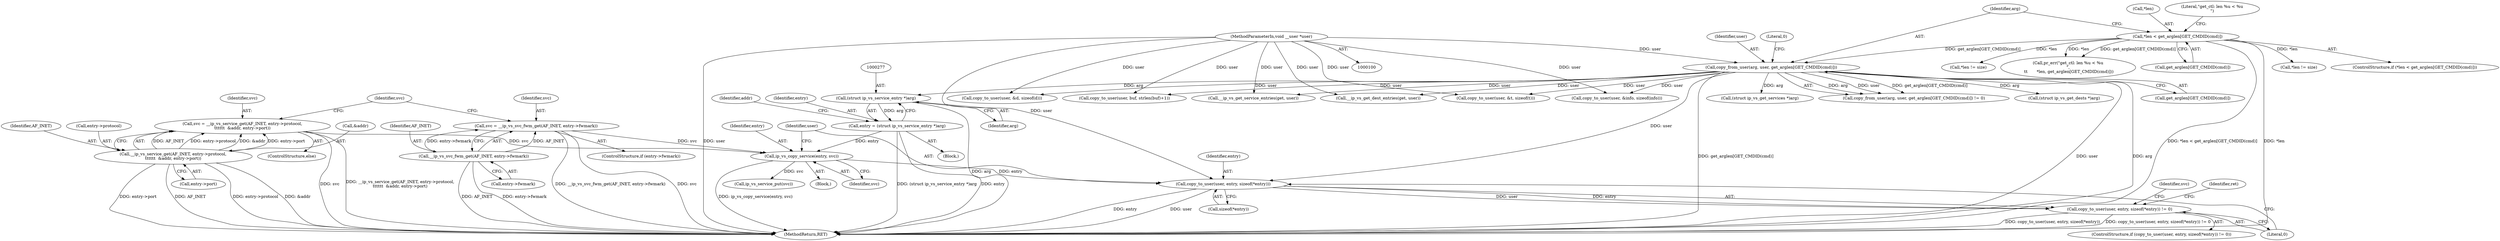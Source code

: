 digraph "0_linux_04bcef2a83f40c6db24222b27a52892cba39dffb@API" {
"1000318" [label="(Call,copy_to_user(user, entry, sizeof(*entry)))"];
"1000140" [label="(Call,copy_from_user(arg, user, get_arglen[GET_CMDID(cmd)]))"];
"1000103" [label="(MethodParameterIn,void __user *user)"];
"1000119" [label="(Call,*len < get_arglen[GET_CMDID(cmd)])"];
"1000313" [label="(Call,ip_vs_copy_service(entry, svc))"];
"1000274" [label="(Call,entry = (struct ip_vs_service_entry *)arg)"];
"1000276" [label="(Call,(struct ip_vs_service_entry *)arg)"];
"1000290" [label="(Call,svc = __ip_vs_svc_fwm_get(AF_INET, entry->fwmark))"];
"1000292" [label="(Call,__ip_vs_svc_fwm_get(AF_INET, entry->fwmark))"];
"1000298" [label="(Call,svc = __ip_vs_service_get(AF_INET, entry->protocol,\n\t\t\t\t\t\t  &addr, entry->port))"];
"1000300" [label="(Call,__ip_vs_service_get(AF_INET, entry->protocol,\n\t\t\t\t\t\t  &addr, entry->port))"];
"1000317" [label="(Call,copy_to_user(user, entry, sizeof(*entry)) != 0)"];
"1000300" [label="(Call,__ip_vs_service_get(AF_INET, entry->protocol,\n\t\t\t\t\t\t  &addr, entry->port))"];
"1000119" [label="(Call,*len < get_arglen[GET_CMDID(cmd)])"];
"1000324" [label="(Literal,0)"];
"1000274" [label="(Call,entry = (struct ip_vs_service_entry *)arg)"];
"1000103" [label="(MethodParameterIn,void __user *user)"];
"1000128" [label="(Literal,\"get_ctl: len %u < %u\n\")"];
"1000302" [label="(Call,entry->protocol)"];
"1000311" [label="(Identifier,svc)"];
"1000326" [label="(Identifier,ret)"];
"1000475" [label="(Call,copy_to_user(user, &d, sizeof(d)))"];
"1000265" [label="(Call,__ip_vs_get_service_entries(get, user))"];
"1000142" [label="(Identifier,user)"];
"1000320" [label="(Identifier,entry)"];
"1000127" [label="(Call,pr_err(\"get_ctl: len %u < %u\n\",\n \t\t       *len, get_arglen[GET_CMDID(cmd)]))"];
"1000315" [label="(Identifier,svc)"];
"1000317" [label="(Call,copy_to_user(user, entry, sizeof(*entry)) != 0)"];
"1000122" [label="(Call,get_arglen[GET_CMDID(cmd)])"];
"1000294" [label="(Call,entry->fwmark)"];
"1000498" [label="(MethodReturn,RET)"];
"1000376" [label="(Call,__ip_vs_get_dest_entries(get, user))"];
"1000232" [label="(Call,(struct ip_vs_get_services *)arg)"];
"1000286" [label="(ControlStructure,if (entry->fwmark))"];
"1000214" [label="(Call,copy_to_user(user, &info, sizeof(info)))"];
"1000297" [label="(ControlStructure,else)"];
"1000291" [label="(Identifier,svc)"];
"1000292" [label="(Call,__ip_vs_svc_fwm_get(AF_INET, entry->fwmark))"];
"1000140" [label="(Call,copy_from_user(arg, user, get_arglen[GET_CMDID(cmd)]))"];
"1000143" [label="(Call,get_arglen[GET_CMDID(cmd)])"];
"1000275" [label="(Identifier,entry)"];
"1000281" [label="(Identifier,addr)"];
"1000314" [label="(Identifier,entry)"];
"1000299" [label="(Identifier,svc)"];
"1000330" [label="(Identifier,svc)"];
"1000290" [label="(Call,svc = __ip_vs_svc_fwm_get(AF_INET, entry->fwmark))"];
"1000329" [label="(Call,ip_vs_service_put(svc))"];
"1000318" [label="(Call,copy_to_user(user, entry, sizeof(*entry)))"];
"1000312" [label="(Block,)"];
"1000270" [label="(Block,)"];
"1000278" [label="(Identifier,arg)"];
"1000305" [label="(Call,&addr)"];
"1000307" [label="(Call,entry->port)"];
"1000172" [label="(Call,copy_to_user(user, buf, strlen(buf)+1))"];
"1000359" [label="(Call,*len != size)"];
"1000141" [label="(Identifier,arg)"];
"1000301" [label="(Identifier,AF_INET)"];
"1000343" [label="(Call,(struct ip_vs_get_dests *)arg)"];
"1000313" [label="(Call,ip_vs_copy_service(entry, svc))"];
"1000147" [label="(Literal,0)"];
"1000316" [label="(ControlStructure,if (copy_to_user(user, entry, sizeof(*entry)) != 0))"];
"1000321" [label="(Call,sizeof(*entry))"];
"1000319" [label="(Identifier,user)"];
"1000139" [label="(Call,copy_from_user(arg, user, get_arglen[GET_CMDID(cmd)]) != 0)"];
"1000120" [label="(Call,*len)"];
"1000276" [label="(Call,(struct ip_vs_service_entry *)arg)"];
"1000118" [label="(ControlStructure,if (*len < get_arglen[GET_CMDID(cmd)]))"];
"1000298" [label="(Call,svc = __ip_vs_service_get(AF_INET, entry->protocol,\n\t\t\t\t\t\t  &addr, entry->port))"];
"1000293" [label="(Identifier,AF_INET)"];
"1000388" [label="(Call,copy_to_user(user, &t, sizeof(t)))"];
"1000248" [label="(Call,*len != size)"];
"1000318" -> "1000317"  [label="AST: "];
"1000318" -> "1000321"  [label="CFG: "];
"1000319" -> "1000318"  [label="AST: "];
"1000320" -> "1000318"  [label="AST: "];
"1000321" -> "1000318"  [label="AST: "];
"1000324" -> "1000318"  [label="CFG: "];
"1000318" -> "1000498"  [label="DDG: user"];
"1000318" -> "1000498"  [label="DDG: entry"];
"1000318" -> "1000317"  [label="DDG: user"];
"1000318" -> "1000317"  [label="DDG: entry"];
"1000140" -> "1000318"  [label="DDG: user"];
"1000103" -> "1000318"  [label="DDG: user"];
"1000313" -> "1000318"  [label="DDG: entry"];
"1000140" -> "1000139"  [label="AST: "];
"1000140" -> "1000143"  [label="CFG: "];
"1000141" -> "1000140"  [label="AST: "];
"1000142" -> "1000140"  [label="AST: "];
"1000143" -> "1000140"  [label="AST: "];
"1000147" -> "1000140"  [label="CFG: "];
"1000140" -> "1000498"  [label="DDG: user"];
"1000140" -> "1000498"  [label="DDG: arg"];
"1000140" -> "1000498"  [label="DDG: get_arglen[GET_CMDID(cmd)]"];
"1000140" -> "1000139"  [label="DDG: arg"];
"1000140" -> "1000139"  [label="DDG: user"];
"1000140" -> "1000139"  [label="DDG: get_arglen[GET_CMDID(cmd)]"];
"1000103" -> "1000140"  [label="DDG: user"];
"1000119" -> "1000140"  [label="DDG: get_arglen[GET_CMDID(cmd)]"];
"1000140" -> "1000172"  [label="DDG: user"];
"1000140" -> "1000214"  [label="DDG: user"];
"1000140" -> "1000232"  [label="DDG: arg"];
"1000140" -> "1000265"  [label="DDG: user"];
"1000140" -> "1000276"  [label="DDG: arg"];
"1000140" -> "1000343"  [label="DDG: arg"];
"1000140" -> "1000376"  [label="DDG: user"];
"1000140" -> "1000388"  [label="DDG: user"];
"1000140" -> "1000475"  [label="DDG: user"];
"1000103" -> "1000100"  [label="AST: "];
"1000103" -> "1000498"  [label="DDG: user"];
"1000103" -> "1000172"  [label="DDG: user"];
"1000103" -> "1000214"  [label="DDG: user"];
"1000103" -> "1000265"  [label="DDG: user"];
"1000103" -> "1000376"  [label="DDG: user"];
"1000103" -> "1000388"  [label="DDG: user"];
"1000103" -> "1000475"  [label="DDG: user"];
"1000119" -> "1000118"  [label="AST: "];
"1000119" -> "1000122"  [label="CFG: "];
"1000120" -> "1000119"  [label="AST: "];
"1000122" -> "1000119"  [label="AST: "];
"1000128" -> "1000119"  [label="CFG: "];
"1000141" -> "1000119"  [label="CFG: "];
"1000119" -> "1000498"  [label="DDG: *len"];
"1000119" -> "1000498"  [label="DDG: *len < get_arglen[GET_CMDID(cmd)]"];
"1000119" -> "1000127"  [label="DDG: *len"];
"1000119" -> "1000127"  [label="DDG: get_arglen[GET_CMDID(cmd)]"];
"1000119" -> "1000248"  [label="DDG: *len"];
"1000119" -> "1000359"  [label="DDG: *len"];
"1000313" -> "1000312"  [label="AST: "];
"1000313" -> "1000315"  [label="CFG: "];
"1000314" -> "1000313"  [label="AST: "];
"1000315" -> "1000313"  [label="AST: "];
"1000319" -> "1000313"  [label="CFG: "];
"1000313" -> "1000498"  [label="DDG: ip_vs_copy_service(entry, svc)"];
"1000274" -> "1000313"  [label="DDG: entry"];
"1000290" -> "1000313"  [label="DDG: svc"];
"1000298" -> "1000313"  [label="DDG: svc"];
"1000313" -> "1000329"  [label="DDG: svc"];
"1000274" -> "1000270"  [label="AST: "];
"1000274" -> "1000276"  [label="CFG: "];
"1000275" -> "1000274"  [label="AST: "];
"1000276" -> "1000274"  [label="AST: "];
"1000281" -> "1000274"  [label="CFG: "];
"1000274" -> "1000498"  [label="DDG: entry"];
"1000274" -> "1000498"  [label="DDG: (struct ip_vs_service_entry *)arg"];
"1000276" -> "1000274"  [label="DDG: arg"];
"1000276" -> "1000278"  [label="CFG: "];
"1000277" -> "1000276"  [label="AST: "];
"1000278" -> "1000276"  [label="AST: "];
"1000276" -> "1000498"  [label="DDG: arg"];
"1000290" -> "1000286"  [label="AST: "];
"1000290" -> "1000292"  [label="CFG: "];
"1000291" -> "1000290"  [label="AST: "];
"1000292" -> "1000290"  [label="AST: "];
"1000311" -> "1000290"  [label="CFG: "];
"1000290" -> "1000498"  [label="DDG: svc"];
"1000290" -> "1000498"  [label="DDG: __ip_vs_svc_fwm_get(AF_INET, entry->fwmark)"];
"1000292" -> "1000290"  [label="DDG: AF_INET"];
"1000292" -> "1000290"  [label="DDG: entry->fwmark"];
"1000292" -> "1000294"  [label="CFG: "];
"1000293" -> "1000292"  [label="AST: "];
"1000294" -> "1000292"  [label="AST: "];
"1000292" -> "1000498"  [label="DDG: entry->fwmark"];
"1000292" -> "1000498"  [label="DDG: AF_INET"];
"1000298" -> "1000297"  [label="AST: "];
"1000298" -> "1000300"  [label="CFG: "];
"1000299" -> "1000298"  [label="AST: "];
"1000300" -> "1000298"  [label="AST: "];
"1000311" -> "1000298"  [label="CFG: "];
"1000298" -> "1000498"  [label="DDG: svc"];
"1000298" -> "1000498"  [label="DDG: __ip_vs_service_get(AF_INET, entry->protocol,\n\t\t\t\t\t\t  &addr, entry->port)"];
"1000300" -> "1000298"  [label="DDG: AF_INET"];
"1000300" -> "1000298"  [label="DDG: entry->protocol"];
"1000300" -> "1000298"  [label="DDG: &addr"];
"1000300" -> "1000298"  [label="DDG: entry->port"];
"1000300" -> "1000307"  [label="CFG: "];
"1000301" -> "1000300"  [label="AST: "];
"1000302" -> "1000300"  [label="AST: "];
"1000305" -> "1000300"  [label="AST: "];
"1000307" -> "1000300"  [label="AST: "];
"1000300" -> "1000498"  [label="DDG: &addr"];
"1000300" -> "1000498"  [label="DDG: entry->port"];
"1000300" -> "1000498"  [label="DDG: AF_INET"];
"1000300" -> "1000498"  [label="DDG: entry->protocol"];
"1000317" -> "1000316"  [label="AST: "];
"1000317" -> "1000324"  [label="CFG: "];
"1000324" -> "1000317"  [label="AST: "];
"1000326" -> "1000317"  [label="CFG: "];
"1000330" -> "1000317"  [label="CFG: "];
"1000317" -> "1000498"  [label="DDG: copy_to_user(user, entry, sizeof(*entry))"];
"1000317" -> "1000498"  [label="DDG: copy_to_user(user, entry, sizeof(*entry)) != 0"];
}
